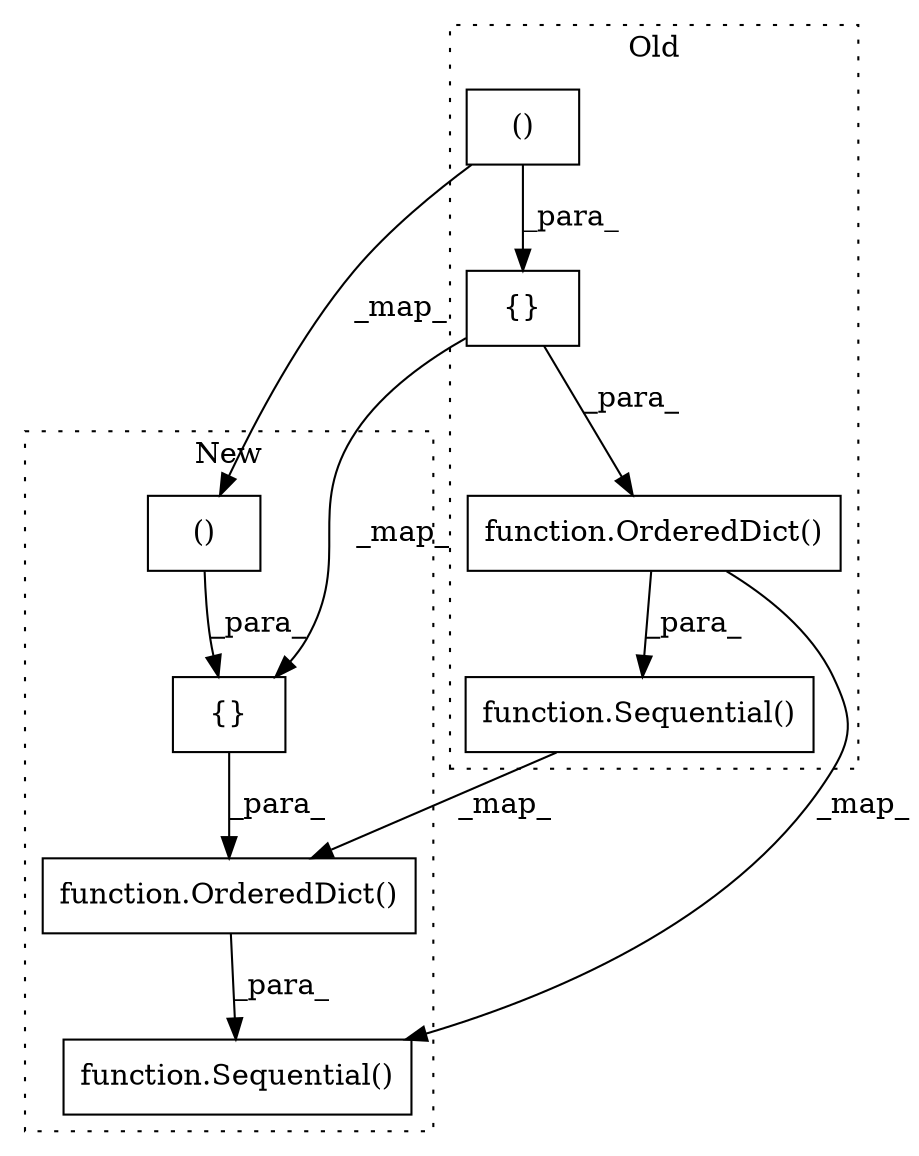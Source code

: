 digraph G {
subgraph cluster0 {
1 [label="function.Sequential()" a="75" s="1922,2541" l="28,14" shape="box"];
3 [label="function.OrderedDict()" a="75" s="1950,2523" l="33,18" shape="box"];
6 [label="{}" a="59" s="1983,2500" l="26,0" shape="box"];
8 [label="()" a="54" s="2460" l="39" shape="box"];
label = "Old";
style="dotted";
}
subgraph cluster1 {
2 [label="function.OrderedDict()" a="75" s="2964,3625" l="33,18" shape="box"];
4 [label="function.Sequential()" a="75" s="2936,3643" l="28,14" shape="box"];
5 [label="{}" a="59" s="2997,3602" l="26,0" shape="box"];
7 [label="()" a="54" s="3503" l="72" shape="box"];
label = "New";
style="dotted";
}
1 -> 2 [label="_map_"];
2 -> 4 [label="_para_"];
3 -> 4 [label="_map_"];
3 -> 1 [label="_para_"];
5 -> 2 [label="_para_"];
6 -> 5 [label="_map_"];
6 -> 3 [label="_para_"];
7 -> 5 [label="_para_"];
8 -> 6 [label="_para_"];
8 -> 7 [label="_map_"];
}